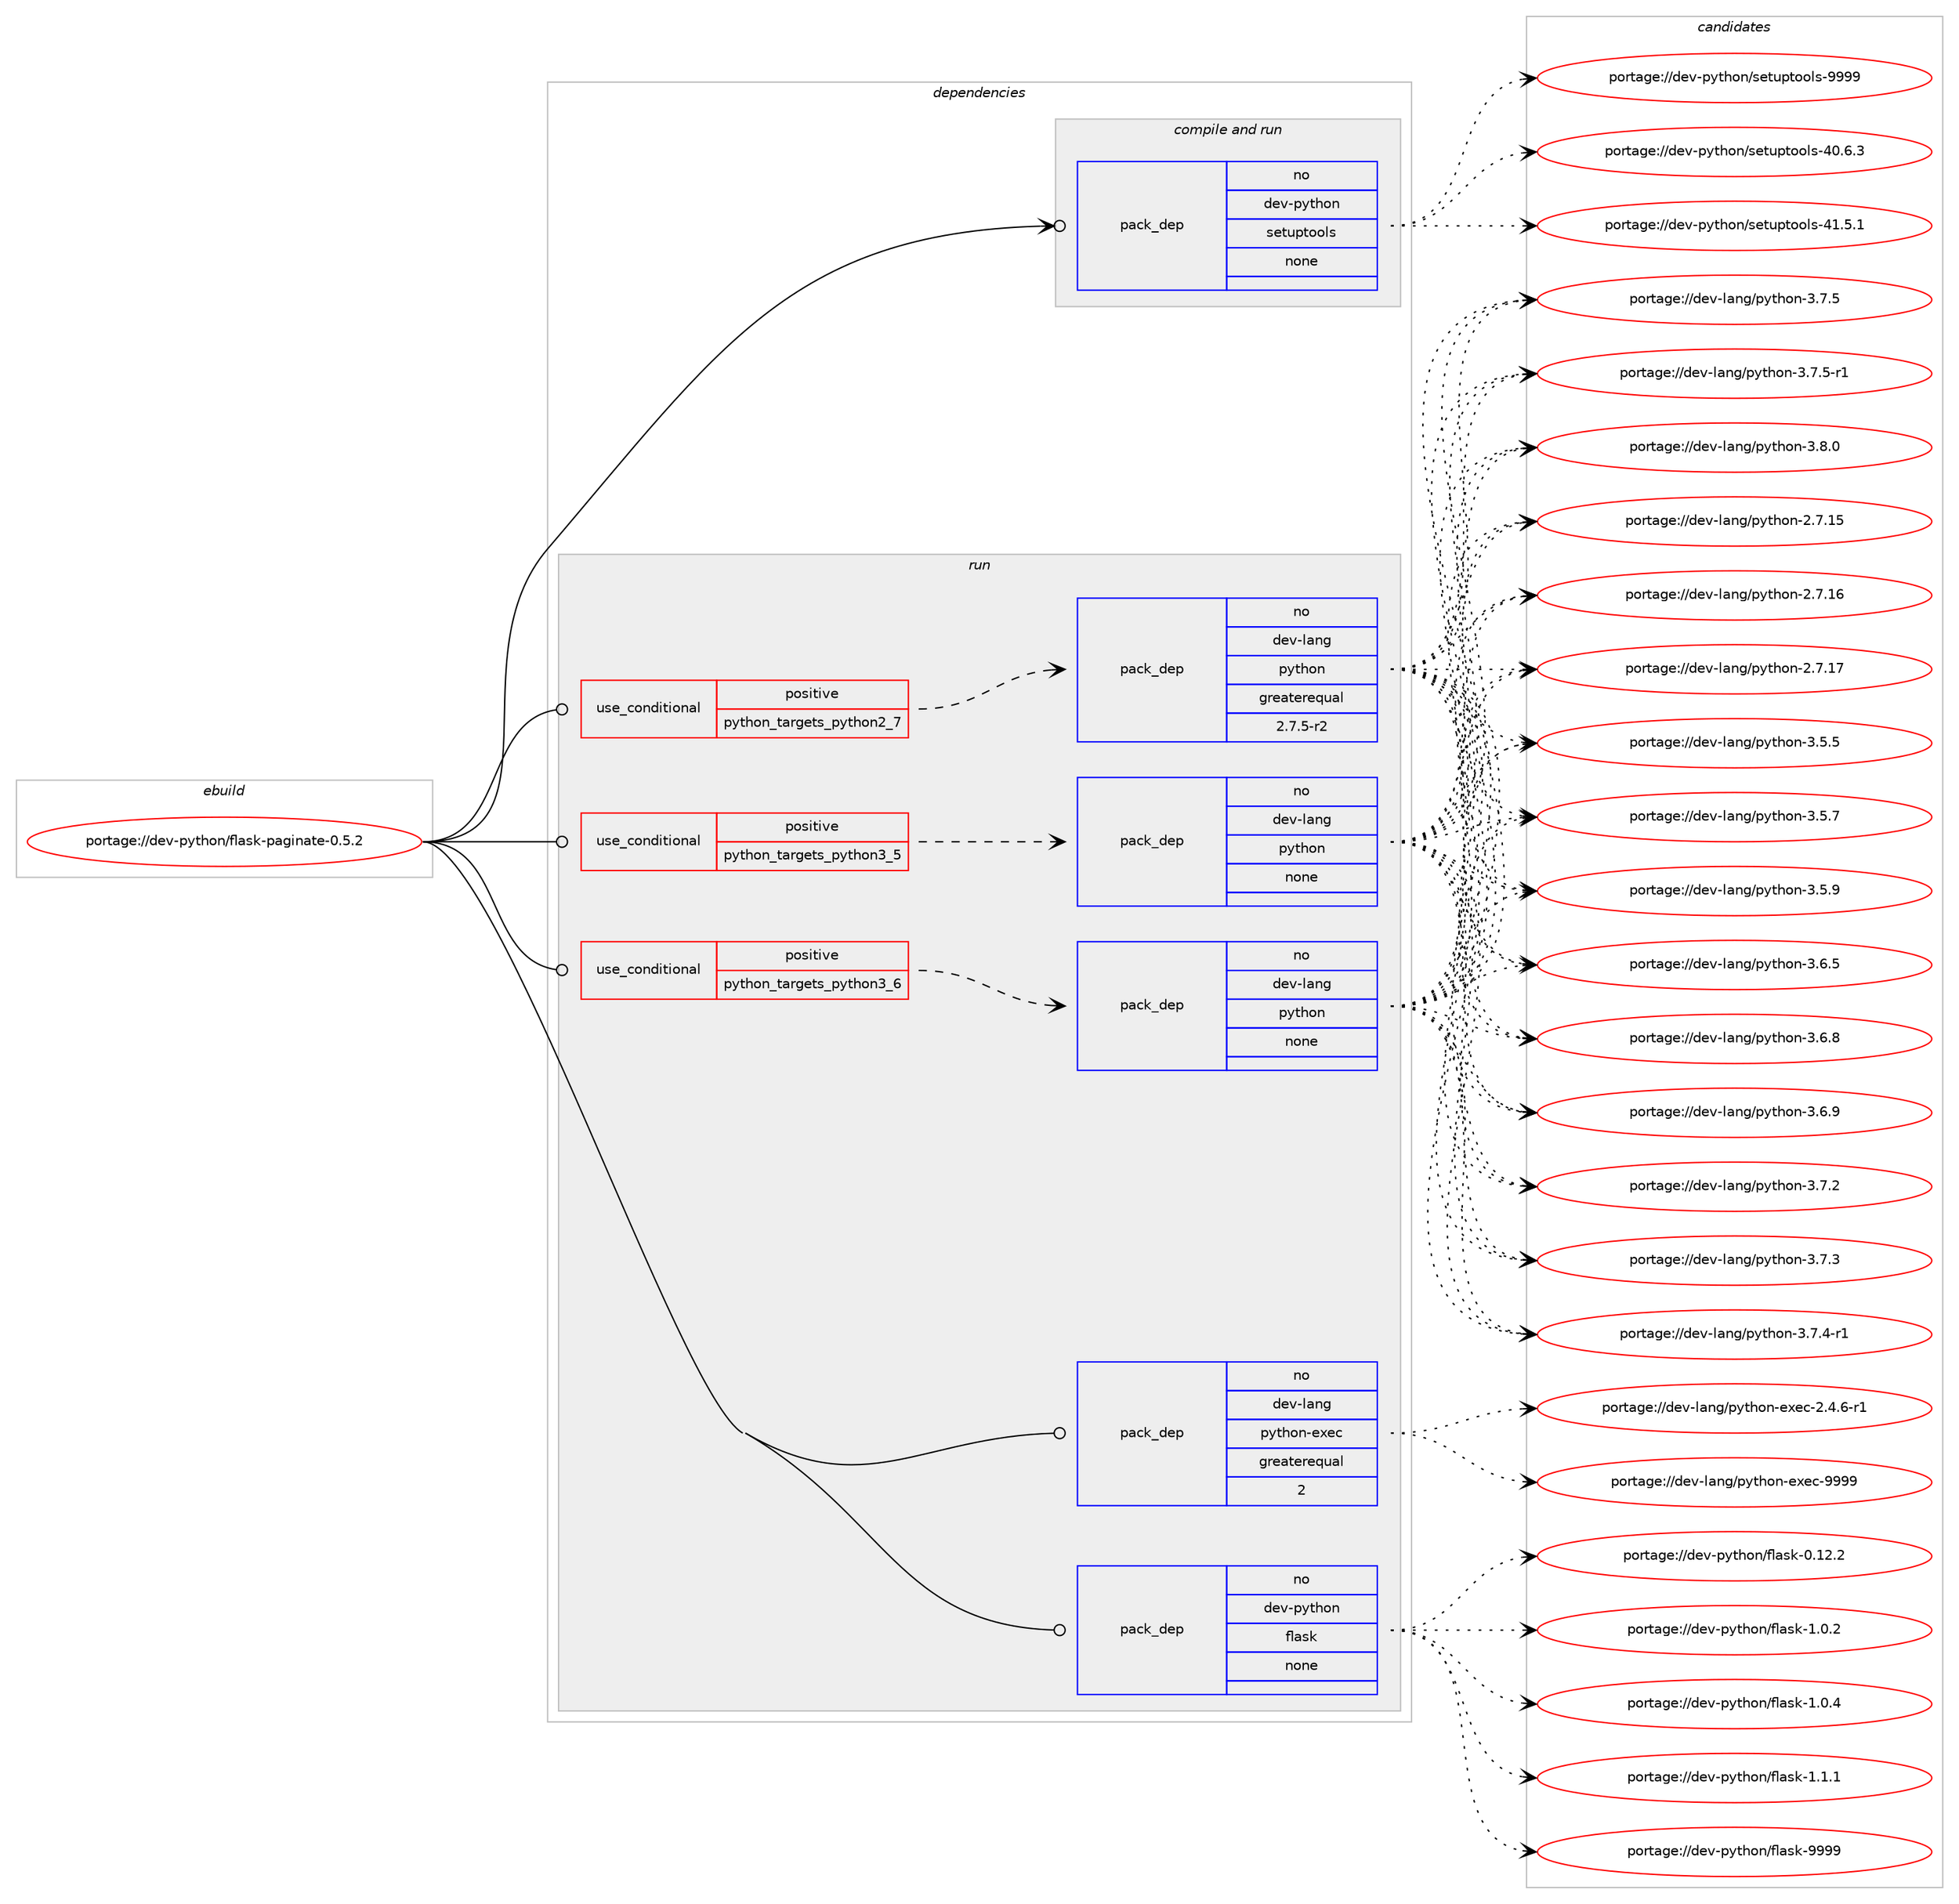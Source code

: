 digraph prolog {

# *************
# Graph options
# *************

newrank=true;
concentrate=true;
compound=true;
graph [rankdir=LR,fontname=Helvetica,fontsize=10,ranksep=1.5];#, ranksep=2.5, nodesep=0.2];
edge  [arrowhead=vee];
node  [fontname=Helvetica,fontsize=10];

# **********
# The ebuild
# **********

subgraph cluster_leftcol {
color=gray;
rank=same;
label=<<i>ebuild</i>>;
id [label="portage://dev-python/flask-paginate-0.5.2", color=red, width=4, href="../dev-python/flask-paginate-0.5.2.svg"];
}

# ****************
# The dependencies
# ****************

subgraph cluster_midcol {
color=gray;
label=<<i>dependencies</i>>;
subgraph cluster_compile {
fillcolor="#eeeeee";
style=filled;
label=<<i>compile</i>>;
}
subgraph cluster_compileandrun {
fillcolor="#eeeeee";
style=filled;
label=<<i>compile and run</i>>;
subgraph pack107899 {
dependency140002 [label=<<TABLE BORDER="0" CELLBORDER="1" CELLSPACING="0" CELLPADDING="4" WIDTH="220"><TR><TD ROWSPAN="6" CELLPADDING="30">pack_dep</TD></TR><TR><TD WIDTH="110">no</TD></TR><TR><TD>dev-python</TD></TR><TR><TD>setuptools</TD></TR><TR><TD>none</TD></TR><TR><TD></TD></TR></TABLE>>, shape=none, color=blue];
}
id:e -> dependency140002:w [weight=20,style="solid",arrowhead="odotvee"];
}
subgraph cluster_run {
fillcolor="#eeeeee";
style=filled;
label=<<i>run</i>>;
subgraph cond28785 {
dependency140003 [label=<<TABLE BORDER="0" CELLBORDER="1" CELLSPACING="0" CELLPADDING="4"><TR><TD ROWSPAN="3" CELLPADDING="10">use_conditional</TD></TR><TR><TD>positive</TD></TR><TR><TD>python_targets_python2_7</TD></TR></TABLE>>, shape=none, color=red];
subgraph pack107900 {
dependency140004 [label=<<TABLE BORDER="0" CELLBORDER="1" CELLSPACING="0" CELLPADDING="4" WIDTH="220"><TR><TD ROWSPAN="6" CELLPADDING="30">pack_dep</TD></TR><TR><TD WIDTH="110">no</TD></TR><TR><TD>dev-lang</TD></TR><TR><TD>python</TD></TR><TR><TD>greaterequal</TD></TR><TR><TD>2.7.5-r2</TD></TR></TABLE>>, shape=none, color=blue];
}
dependency140003:e -> dependency140004:w [weight=20,style="dashed",arrowhead="vee"];
}
id:e -> dependency140003:w [weight=20,style="solid",arrowhead="odot"];
subgraph cond28786 {
dependency140005 [label=<<TABLE BORDER="0" CELLBORDER="1" CELLSPACING="0" CELLPADDING="4"><TR><TD ROWSPAN="3" CELLPADDING="10">use_conditional</TD></TR><TR><TD>positive</TD></TR><TR><TD>python_targets_python3_5</TD></TR></TABLE>>, shape=none, color=red];
subgraph pack107901 {
dependency140006 [label=<<TABLE BORDER="0" CELLBORDER="1" CELLSPACING="0" CELLPADDING="4" WIDTH="220"><TR><TD ROWSPAN="6" CELLPADDING="30">pack_dep</TD></TR><TR><TD WIDTH="110">no</TD></TR><TR><TD>dev-lang</TD></TR><TR><TD>python</TD></TR><TR><TD>none</TD></TR><TR><TD></TD></TR></TABLE>>, shape=none, color=blue];
}
dependency140005:e -> dependency140006:w [weight=20,style="dashed",arrowhead="vee"];
}
id:e -> dependency140005:w [weight=20,style="solid",arrowhead="odot"];
subgraph cond28787 {
dependency140007 [label=<<TABLE BORDER="0" CELLBORDER="1" CELLSPACING="0" CELLPADDING="4"><TR><TD ROWSPAN="3" CELLPADDING="10">use_conditional</TD></TR><TR><TD>positive</TD></TR><TR><TD>python_targets_python3_6</TD></TR></TABLE>>, shape=none, color=red];
subgraph pack107902 {
dependency140008 [label=<<TABLE BORDER="0" CELLBORDER="1" CELLSPACING="0" CELLPADDING="4" WIDTH="220"><TR><TD ROWSPAN="6" CELLPADDING="30">pack_dep</TD></TR><TR><TD WIDTH="110">no</TD></TR><TR><TD>dev-lang</TD></TR><TR><TD>python</TD></TR><TR><TD>none</TD></TR><TR><TD></TD></TR></TABLE>>, shape=none, color=blue];
}
dependency140007:e -> dependency140008:w [weight=20,style="dashed",arrowhead="vee"];
}
id:e -> dependency140007:w [weight=20,style="solid",arrowhead="odot"];
subgraph pack107903 {
dependency140009 [label=<<TABLE BORDER="0" CELLBORDER="1" CELLSPACING="0" CELLPADDING="4" WIDTH="220"><TR><TD ROWSPAN="6" CELLPADDING="30">pack_dep</TD></TR><TR><TD WIDTH="110">no</TD></TR><TR><TD>dev-lang</TD></TR><TR><TD>python-exec</TD></TR><TR><TD>greaterequal</TD></TR><TR><TD>2</TD></TR></TABLE>>, shape=none, color=blue];
}
id:e -> dependency140009:w [weight=20,style="solid",arrowhead="odot"];
subgraph pack107904 {
dependency140010 [label=<<TABLE BORDER="0" CELLBORDER="1" CELLSPACING="0" CELLPADDING="4" WIDTH="220"><TR><TD ROWSPAN="6" CELLPADDING="30">pack_dep</TD></TR><TR><TD WIDTH="110">no</TD></TR><TR><TD>dev-python</TD></TR><TR><TD>flask</TD></TR><TR><TD>none</TD></TR><TR><TD></TD></TR></TABLE>>, shape=none, color=blue];
}
id:e -> dependency140010:w [weight=20,style="solid",arrowhead="odot"];
}
}

# **************
# The candidates
# **************

subgraph cluster_choices {
rank=same;
color=gray;
label=<<i>candidates</i>>;

subgraph choice107899 {
color=black;
nodesep=1;
choiceportage100101118451121211161041111104711510111611711211611111110811545524846544651 [label="portage://dev-python/setuptools-40.6.3", color=red, width=4,href="../dev-python/setuptools-40.6.3.svg"];
choiceportage100101118451121211161041111104711510111611711211611111110811545524946534649 [label="portage://dev-python/setuptools-41.5.1", color=red, width=4,href="../dev-python/setuptools-41.5.1.svg"];
choiceportage10010111845112121116104111110471151011161171121161111111081154557575757 [label="portage://dev-python/setuptools-9999", color=red, width=4,href="../dev-python/setuptools-9999.svg"];
dependency140002:e -> choiceportage100101118451121211161041111104711510111611711211611111110811545524846544651:w [style=dotted,weight="100"];
dependency140002:e -> choiceportage100101118451121211161041111104711510111611711211611111110811545524946534649:w [style=dotted,weight="100"];
dependency140002:e -> choiceportage10010111845112121116104111110471151011161171121161111111081154557575757:w [style=dotted,weight="100"];
}
subgraph choice107900 {
color=black;
nodesep=1;
choiceportage10010111845108971101034711212111610411111045504655464953 [label="portage://dev-lang/python-2.7.15", color=red, width=4,href="../dev-lang/python-2.7.15.svg"];
choiceportage10010111845108971101034711212111610411111045504655464954 [label="portage://dev-lang/python-2.7.16", color=red, width=4,href="../dev-lang/python-2.7.16.svg"];
choiceportage10010111845108971101034711212111610411111045504655464955 [label="portage://dev-lang/python-2.7.17", color=red, width=4,href="../dev-lang/python-2.7.17.svg"];
choiceportage100101118451089711010347112121116104111110455146534653 [label="portage://dev-lang/python-3.5.5", color=red, width=4,href="../dev-lang/python-3.5.5.svg"];
choiceportage100101118451089711010347112121116104111110455146534655 [label="portage://dev-lang/python-3.5.7", color=red, width=4,href="../dev-lang/python-3.5.7.svg"];
choiceportage100101118451089711010347112121116104111110455146534657 [label="portage://dev-lang/python-3.5.9", color=red, width=4,href="../dev-lang/python-3.5.9.svg"];
choiceportage100101118451089711010347112121116104111110455146544653 [label="portage://dev-lang/python-3.6.5", color=red, width=4,href="../dev-lang/python-3.6.5.svg"];
choiceportage100101118451089711010347112121116104111110455146544656 [label="portage://dev-lang/python-3.6.8", color=red, width=4,href="../dev-lang/python-3.6.8.svg"];
choiceportage100101118451089711010347112121116104111110455146544657 [label="portage://dev-lang/python-3.6.9", color=red, width=4,href="../dev-lang/python-3.6.9.svg"];
choiceportage100101118451089711010347112121116104111110455146554650 [label="portage://dev-lang/python-3.7.2", color=red, width=4,href="../dev-lang/python-3.7.2.svg"];
choiceportage100101118451089711010347112121116104111110455146554651 [label="portage://dev-lang/python-3.7.3", color=red, width=4,href="../dev-lang/python-3.7.3.svg"];
choiceportage1001011184510897110103471121211161041111104551465546524511449 [label="portage://dev-lang/python-3.7.4-r1", color=red, width=4,href="../dev-lang/python-3.7.4-r1.svg"];
choiceportage100101118451089711010347112121116104111110455146554653 [label="portage://dev-lang/python-3.7.5", color=red, width=4,href="../dev-lang/python-3.7.5.svg"];
choiceportage1001011184510897110103471121211161041111104551465546534511449 [label="portage://dev-lang/python-3.7.5-r1", color=red, width=4,href="../dev-lang/python-3.7.5-r1.svg"];
choiceportage100101118451089711010347112121116104111110455146564648 [label="portage://dev-lang/python-3.8.0", color=red, width=4,href="../dev-lang/python-3.8.0.svg"];
dependency140004:e -> choiceportage10010111845108971101034711212111610411111045504655464953:w [style=dotted,weight="100"];
dependency140004:e -> choiceportage10010111845108971101034711212111610411111045504655464954:w [style=dotted,weight="100"];
dependency140004:e -> choiceportage10010111845108971101034711212111610411111045504655464955:w [style=dotted,weight="100"];
dependency140004:e -> choiceportage100101118451089711010347112121116104111110455146534653:w [style=dotted,weight="100"];
dependency140004:e -> choiceportage100101118451089711010347112121116104111110455146534655:w [style=dotted,weight="100"];
dependency140004:e -> choiceportage100101118451089711010347112121116104111110455146534657:w [style=dotted,weight="100"];
dependency140004:e -> choiceportage100101118451089711010347112121116104111110455146544653:w [style=dotted,weight="100"];
dependency140004:e -> choiceportage100101118451089711010347112121116104111110455146544656:w [style=dotted,weight="100"];
dependency140004:e -> choiceportage100101118451089711010347112121116104111110455146544657:w [style=dotted,weight="100"];
dependency140004:e -> choiceportage100101118451089711010347112121116104111110455146554650:w [style=dotted,weight="100"];
dependency140004:e -> choiceportage100101118451089711010347112121116104111110455146554651:w [style=dotted,weight="100"];
dependency140004:e -> choiceportage1001011184510897110103471121211161041111104551465546524511449:w [style=dotted,weight="100"];
dependency140004:e -> choiceportage100101118451089711010347112121116104111110455146554653:w [style=dotted,weight="100"];
dependency140004:e -> choiceportage1001011184510897110103471121211161041111104551465546534511449:w [style=dotted,weight="100"];
dependency140004:e -> choiceportage100101118451089711010347112121116104111110455146564648:w [style=dotted,weight="100"];
}
subgraph choice107901 {
color=black;
nodesep=1;
choiceportage10010111845108971101034711212111610411111045504655464953 [label="portage://dev-lang/python-2.7.15", color=red, width=4,href="../dev-lang/python-2.7.15.svg"];
choiceportage10010111845108971101034711212111610411111045504655464954 [label="portage://dev-lang/python-2.7.16", color=red, width=4,href="../dev-lang/python-2.7.16.svg"];
choiceportage10010111845108971101034711212111610411111045504655464955 [label="portage://dev-lang/python-2.7.17", color=red, width=4,href="../dev-lang/python-2.7.17.svg"];
choiceportage100101118451089711010347112121116104111110455146534653 [label="portage://dev-lang/python-3.5.5", color=red, width=4,href="../dev-lang/python-3.5.5.svg"];
choiceportage100101118451089711010347112121116104111110455146534655 [label="portage://dev-lang/python-3.5.7", color=red, width=4,href="../dev-lang/python-3.5.7.svg"];
choiceportage100101118451089711010347112121116104111110455146534657 [label="portage://dev-lang/python-3.5.9", color=red, width=4,href="../dev-lang/python-3.5.9.svg"];
choiceportage100101118451089711010347112121116104111110455146544653 [label="portage://dev-lang/python-3.6.5", color=red, width=4,href="../dev-lang/python-3.6.5.svg"];
choiceportage100101118451089711010347112121116104111110455146544656 [label="portage://dev-lang/python-3.6.8", color=red, width=4,href="../dev-lang/python-3.6.8.svg"];
choiceportage100101118451089711010347112121116104111110455146544657 [label="portage://dev-lang/python-3.6.9", color=red, width=4,href="../dev-lang/python-3.6.9.svg"];
choiceportage100101118451089711010347112121116104111110455146554650 [label="portage://dev-lang/python-3.7.2", color=red, width=4,href="../dev-lang/python-3.7.2.svg"];
choiceportage100101118451089711010347112121116104111110455146554651 [label="portage://dev-lang/python-3.7.3", color=red, width=4,href="../dev-lang/python-3.7.3.svg"];
choiceportage1001011184510897110103471121211161041111104551465546524511449 [label="portage://dev-lang/python-3.7.4-r1", color=red, width=4,href="../dev-lang/python-3.7.4-r1.svg"];
choiceportage100101118451089711010347112121116104111110455146554653 [label="portage://dev-lang/python-3.7.5", color=red, width=4,href="../dev-lang/python-3.7.5.svg"];
choiceportage1001011184510897110103471121211161041111104551465546534511449 [label="portage://dev-lang/python-3.7.5-r1", color=red, width=4,href="../dev-lang/python-3.7.5-r1.svg"];
choiceportage100101118451089711010347112121116104111110455146564648 [label="portage://dev-lang/python-3.8.0", color=red, width=4,href="../dev-lang/python-3.8.0.svg"];
dependency140006:e -> choiceportage10010111845108971101034711212111610411111045504655464953:w [style=dotted,weight="100"];
dependency140006:e -> choiceportage10010111845108971101034711212111610411111045504655464954:w [style=dotted,weight="100"];
dependency140006:e -> choiceportage10010111845108971101034711212111610411111045504655464955:w [style=dotted,weight="100"];
dependency140006:e -> choiceportage100101118451089711010347112121116104111110455146534653:w [style=dotted,weight="100"];
dependency140006:e -> choiceportage100101118451089711010347112121116104111110455146534655:w [style=dotted,weight="100"];
dependency140006:e -> choiceportage100101118451089711010347112121116104111110455146534657:w [style=dotted,weight="100"];
dependency140006:e -> choiceportage100101118451089711010347112121116104111110455146544653:w [style=dotted,weight="100"];
dependency140006:e -> choiceportage100101118451089711010347112121116104111110455146544656:w [style=dotted,weight="100"];
dependency140006:e -> choiceportage100101118451089711010347112121116104111110455146544657:w [style=dotted,weight="100"];
dependency140006:e -> choiceportage100101118451089711010347112121116104111110455146554650:w [style=dotted,weight="100"];
dependency140006:e -> choiceportage100101118451089711010347112121116104111110455146554651:w [style=dotted,weight="100"];
dependency140006:e -> choiceportage1001011184510897110103471121211161041111104551465546524511449:w [style=dotted,weight="100"];
dependency140006:e -> choiceportage100101118451089711010347112121116104111110455146554653:w [style=dotted,weight="100"];
dependency140006:e -> choiceportage1001011184510897110103471121211161041111104551465546534511449:w [style=dotted,weight="100"];
dependency140006:e -> choiceportage100101118451089711010347112121116104111110455146564648:w [style=dotted,weight="100"];
}
subgraph choice107902 {
color=black;
nodesep=1;
choiceportage10010111845108971101034711212111610411111045504655464953 [label="portage://dev-lang/python-2.7.15", color=red, width=4,href="../dev-lang/python-2.7.15.svg"];
choiceportage10010111845108971101034711212111610411111045504655464954 [label="portage://dev-lang/python-2.7.16", color=red, width=4,href="../dev-lang/python-2.7.16.svg"];
choiceportage10010111845108971101034711212111610411111045504655464955 [label="portage://dev-lang/python-2.7.17", color=red, width=4,href="../dev-lang/python-2.7.17.svg"];
choiceportage100101118451089711010347112121116104111110455146534653 [label="portage://dev-lang/python-3.5.5", color=red, width=4,href="../dev-lang/python-3.5.5.svg"];
choiceportage100101118451089711010347112121116104111110455146534655 [label="portage://dev-lang/python-3.5.7", color=red, width=4,href="../dev-lang/python-3.5.7.svg"];
choiceportage100101118451089711010347112121116104111110455146534657 [label="portage://dev-lang/python-3.5.9", color=red, width=4,href="../dev-lang/python-3.5.9.svg"];
choiceportage100101118451089711010347112121116104111110455146544653 [label="portage://dev-lang/python-3.6.5", color=red, width=4,href="../dev-lang/python-3.6.5.svg"];
choiceportage100101118451089711010347112121116104111110455146544656 [label="portage://dev-lang/python-3.6.8", color=red, width=4,href="../dev-lang/python-3.6.8.svg"];
choiceportage100101118451089711010347112121116104111110455146544657 [label="portage://dev-lang/python-3.6.9", color=red, width=4,href="../dev-lang/python-3.6.9.svg"];
choiceportage100101118451089711010347112121116104111110455146554650 [label="portage://dev-lang/python-3.7.2", color=red, width=4,href="../dev-lang/python-3.7.2.svg"];
choiceportage100101118451089711010347112121116104111110455146554651 [label="portage://dev-lang/python-3.7.3", color=red, width=4,href="../dev-lang/python-3.7.3.svg"];
choiceportage1001011184510897110103471121211161041111104551465546524511449 [label="portage://dev-lang/python-3.7.4-r1", color=red, width=4,href="../dev-lang/python-3.7.4-r1.svg"];
choiceportage100101118451089711010347112121116104111110455146554653 [label="portage://dev-lang/python-3.7.5", color=red, width=4,href="../dev-lang/python-3.7.5.svg"];
choiceportage1001011184510897110103471121211161041111104551465546534511449 [label="portage://dev-lang/python-3.7.5-r1", color=red, width=4,href="../dev-lang/python-3.7.5-r1.svg"];
choiceportage100101118451089711010347112121116104111110455146564648 [label="portage://dev-lang/python-3.8.0", color=red, width=4,href="../dev-lang/python-3.8.0.svg"];
dependency140008:e -> choiceportage10010111845108971101034711212111610411111045504655464953:w [style=dotted,weight="100"];
dependency140008:e -> choiceportage10010111845108971101034711212111610411111045504655464954:w [style=dotted,weight="100"];
dependency140008:e -> choiceportage10010111845108971101034711212111610411111045504655464955:w [style=dotted,weight="100"];
dependency140008:e -> choiceportage100101118451089711010347112121116104111110455146534653:w [style=dotted,weight="100"];
dependency140008:e -> choiceportage100101118451089711010347112121116104111110455146534655:w [style=dotted,weight="100"];
dependency140008:e -> choiceportage100101118451089711010347112121116104111110455146534657:w [style=dotted,weight="100"];
dependency140008:e -> choiceportage100101118451089711010347112121116104111110455146544653:w [style=dotted,weight="100"];
dependency140008:e -> choiceportage100101118451089711010347112121116104111110455146544656:w [style=dotted,weight="100"];
dependency140008:e -> choiceportage100101118451089711010347112121116104111110455146544657:w [style=dotted,weight="100"];
dependency140008:e -> choiceportage100101118451089711010347112121116104111110455146554650:w [style=dotted,weight="100"];
dependency140008:e -> choiceportage100101118451089711010347112121116104111110455146554651:w [style=dotted,weight="100"];
dependency140008:e -> choiceportage1001011184510897110103471121211161041111104551465546524511449:w [style=dotted,weight="100"];
dependency140008:e -> choiceportage100101118451089711010347112121116104111110455146554653:w [style=dotted,weight="100"];
dependency140008:e -> choiceportage1001011184510897110103471121211161041111104551465546534511449:w [style=dotted,weight="100"];
dependency140008:e -> choiceportage100101118451089711010347112121116104111110455146564648:w [style=dotted,weight="100"];
}
subgraph choice107903 {
color=black;
nodesep=1;
choiceportage10010111845108971101034711212111610411111045101120101994550465246544511449 [label="portage://dev-lang/python-exec-2.4.6-r1", color=red, width=4,href="../dev-lang/python-exec-2.4.6-r1.svg"];
choiceportage10010111845108971101034711212111610411111045101120101994557575757 [label="portage://dev-lang/python-exec-9999", color=red, width=4,href="../dev-lang/python-exec-9999.svg"];
dependency140009:e -> choiceportage10010111845108971101034711212111610411111045101120101994550465246544511449:w [style=dotted,weight="100"];
dependency140009:e -> choiceportage10010111845108971101034711212111610411111045101120101994557575757:w [style=dotted,weight="100"];
}
subgraph choice107904 {
color=black;
nodesep=1;
choiceportage10010111845112121116104111110471021089711510745484649504650 [label="portage://dev-python/flask-0.12.2", color=red, width=4,href="../dev-python/flask-0.12.2.svg"];
choiceportage100101118451121211161041111104710210897115107454946484650 [label="portage://dev-python/flask-1.0.2", color=red, width=4,href="../dev-python/flask-1.0.2.svg"];
choiceportage100101118451121211161041111104710210897115107454946484652 [label="portage://dev-python/flask-1.0.4", color=red, width=4,href="../dev-python/flask-1.0.4.svg"];
choiceportage100101118451121211161041111104710210897115107454946494649 [label="portage://dev-python/flask-1.1.1", color=red, width=4,href="../dev-python/flask-1.1.1.svg"];
choiceportage1001011184511212111610411111047102108971151074557575757 [label="portage://dev-python/flask-9999", color=red, width=4,href="../dev-python/flask-9999.svg"];
dependency140010:e -> choiceportage10010111845112121116104111110471021089711510745484649504650:w [style=dotted,weight="100"];
dependency140010:e -> choiceportage100101118451121211161041111104710210897115107454946484650:w [style=dotted,weight="100"];
dependency140010:e -> choiceportage100101118451121211161041111104710210897115107454946484652:w [style=dotted,weight="100"];
dependency140010:e -> choiceportage100101118451121211161041111104710210897115107454946494649:w [style=dotted,weight="100"];
dependency140010:e -> choiceportage1001011184511212111610411111047102108971151074557575757:w [style=dotted,weight="100"];
}
}

}
